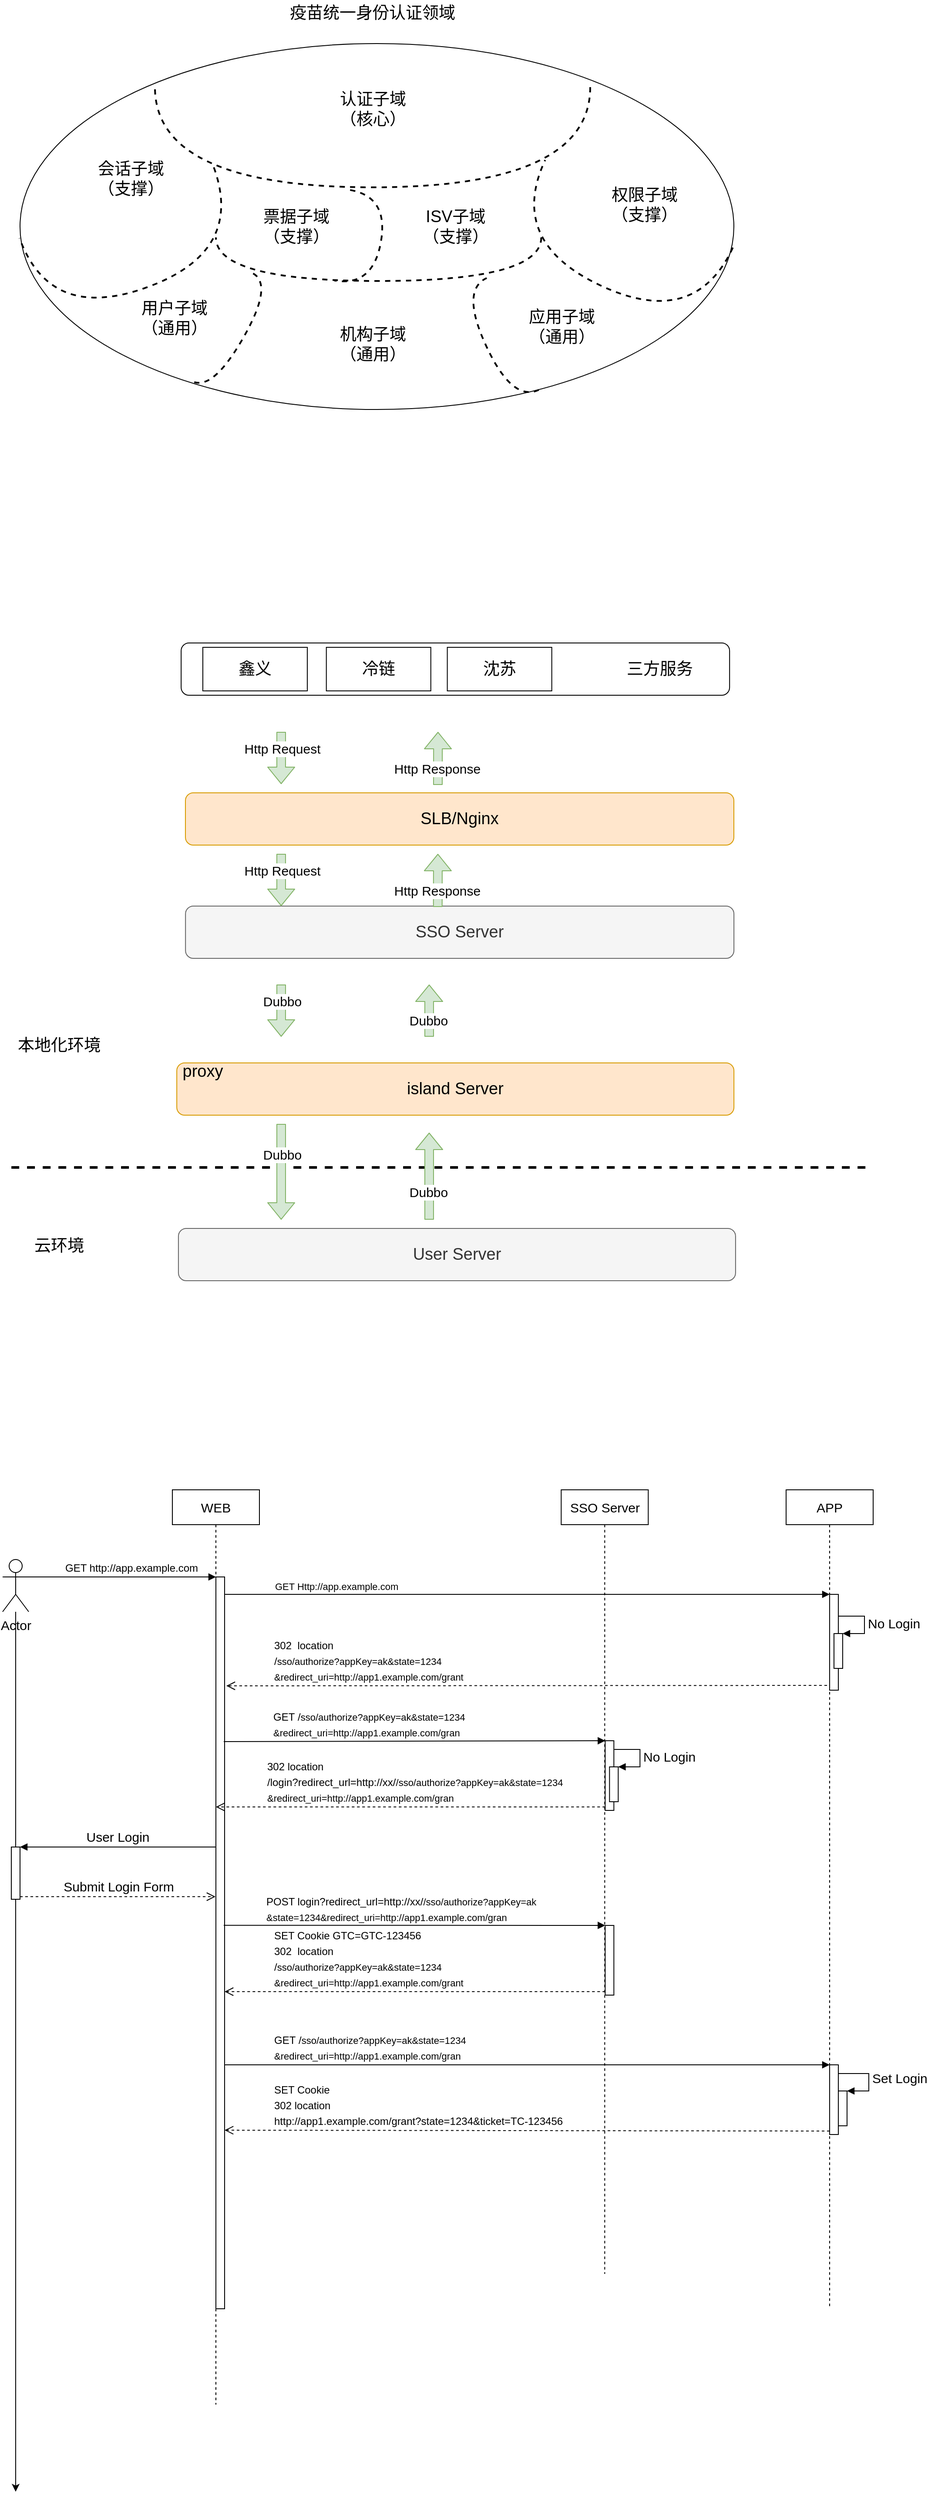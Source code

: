 <mxfile version="14.7.8" type="github">
  <diagram id="zZ86Mv5E7k6k_k5HMbXi" name="Page-1">
    <mxGraphModel dx="1426" dy="745" grid="1" gridSize="10" guides="1" tooltips="1" connect="1" arrows="1" fold="1" page="1" pageScale="1" pageWidth="1654" pageHeight="2336" math="0" shadow="0">
      <root>
        <mxCell id="0" />
        <mxCell id="1" parent="0" />
        <mxCell id="XgoeYixQGSKKeglVcJsI-1" value="" style="ellipse;whiteSpace=wrap;html=1;" vertex="1" parent="1">
          <mxGeometry x="310" y="420" width="820" height="420" as="geometry" />
        </mxCell>
        <mxCell id="XgoeYixQGSKKeglVcJsI-2" value="" style="shape=requiredInterface;html=1;verticalLabelPosition=bottom;dashed=1;strokeWidth=2;fillColor=none;fontColor=#FF3333;align=left;rotation=90;" vertex="1" parent="1">
          <mxGeometry x="657.5" y="277.5" width="115" height="500" as="geometry" />
        </mxCell>
        <mxCell id="XgoeYixQGSKKeglVcJsI-3" value="票据子域&lt;br&gt;（支撑）" style="text;html=1;strokeColor=none;fillColor=none;align=center;verticalAlign=middle;whiteSpace=wrap;rounded=0;fontSize=19;" vertex="1" parent="1">
          <mxGeometry x="580" y="615" width="95" height="30" as="geometry" />
        </mxCell>
        <mxCell id="XgoeYixQGSKKeglVcJsI-4" value="" style="shape=requiredInterface;html=1;verticalLabelPosition=bottom;dashed=1;strokeWidth=2;fillColor=none;fontColor=#FF3333;align=left;rotation=-20;direction=south;" vertex="1" parent="1">
          <mxGeometry x="319.92" y="599.57" width="237.5" height="103.13" as="geometry" />
        </mxCell>
        <mxCell id="XgoeYixQGSKKeglVcJsI-5" value="会话子域&lt;br&gt;（支撑）" style="text;html=1;strokeColor=none;fillColor=none;align=center;verticalAlign=middle;whiteSpace=wrap;rounded=0;fontSize=19;" vertex="1" parent="1">
          <mxGeometry x="390" y="560" width="95" height="30" as="geometry" />
        </mxCell>
        <mxCell id="XgoeYixQGSKKeglVcJsI-6" value="" style="shape=requiredInterface;html=1;verticalLabelPosition=bottom;dashed=1;strokeWidth=2;fillColor=none;fontColor=#FF3333;align=left;rotation=25;direction=south;" vertex="1" parent="1">
          <mxGeometry x="880.2" y="599.11" width="237.89" height="103.6" as="geometry" />
        </mxCell>
        <mxCell id="XgoeYixQGSKKeglVcJsI-7" value="权限子域&lt;br&gt;（支撑）" style="text;html=1;strokeColor=none;fillColor=none;align=center;verticalAlign=middle;whiteSpace=wrap;rounded=0;fontSize=19;" vertex="1" parent="1">
          <mxGeometry x="980" y="590" width="95" height="30" as="geometry" />
        </mxCell>
        <mxCell id="XgoeYixQGSKKeglVcJsI-9" value="" style="shape=requiredInterface;html=1;verticalLabelPosition=bottom;dashed=1;strokeWidth=2;fillColor=none;fontColor=#FF3333;align=left;rotation=90;" vertex="1" parent="1">
          <mxGeometry x="696.88" y="480.63" width="50" height="373.75" as="geometry" />
        </mxCell>
        <mxCell id="XgoeYixQGSKKeglVcJsI-10" value="ISV子域&lt;br&gt;（支撑）" style="text;html=1;strokeColor=none;fillColor=none;align=center;verticalAlign=middle;whiteSpace=wrap;rounded=0;fontSize=19;" vertex="1" parent="1">
          <mxGeometry x="762.5" y="615" width="95" height="30" as="geometry" />
        </mxCell>
        <mxCell id="XgoeYixQGSKKeglVcJsI-11" value="" style="shape=requiredInterface;html=1;verticalLabelPosition=bottom;dashed=1;strokeWidth=2;fillColor=none;fontColor=#FF3333;align=left;rotation=-60;direction=south;" vertex="1" parent="1">
          <mxGeometry x="482.88" y="738.64" width="142.19" height="27.11" as="geometry" />
        </mxCell>
        <mxCell id="XgoeYixQGSKKeglVcJsI-12" value="" style="shape=requiredInterface;html=1;verticalLabelPosition=bottom;dashed=1;strokeWidth=2;fillColor=none;fontColor=#FF3333;align=left;rotation=65;direction=south;" vertex="1" parent="1">
          <mxGeometry x="790" y="743.65" width="141.66" height="33.46" as="geometry" />
        </mxCell>
        <mxCell id="XgoeYixQGSKKeglVcJsI-13" value="用户子域&lt;br&gt;（通用）" style="text;html=1;strokeColor=none;fillColor=none;align=center;verticalAlign=middle;whiteSpace=wrap;rounded=0;fontSize=19;" vertex="1" parent="1">
          <mxGeometry x="440" y="720" width="95" height="30" as="geometry" />
        </mxCell>
        <mxCell id="XgoeYixQGSKKeglVcJsI-14" value="机构子域&lt;br&gt;（通用）" style="text;html=1;strokeColor=none;fillColor=none;align=center;verticalAlign=middle;whiteSpace=wrap;rounded=0;fontSize=19;" vertex="1" parent="1">
          <mxGeometry x="667.5" y="750" width="95" height="30" as="geometry" />
        </mxCell>
        <mxCell id="XgoeYixQGSKKeglVcJsI-15" value="应用子域&lt;br&gt;（通用）" style="text;html=1;strokeColor=none;fillColor=none;align=center;verticalAlign=middle;whiteSpace=wrap;rounded=0;fontSize=19;" vertex="1" parent="1">
          <mxGeometry x="885" y="730" width="95" height="30" as="geometry" />
        </mxCell>
        <mxCell id="XgoeYixQGSKKeglVcJsI-16" value="" style="shape=requiredInterface;html=1;verticalLabelPosition=bottom;dashed=1;strokeWidth=2;fillColor=none;fontColor=#FF3333;align=left;rotation=-80;direction=south;" vertex="1" parent="1">
          <mxGeometry x="649.56" y="621.27" width="105.39" height="45.2" as="geometry" />
        </mxCell>
        <mxCell id="XgoeYixQGSKKeglVcJsI-17" value="认证子域&lt;br&gt;（核心）" style="text;html=1;strokeColor=none;fillColor=none;align=center;verticalAlign=middle;whiteSpace=wrap;rounded=0;fontSize=19;" vertex="1" parent="1">
          <mxGeometry x="667.5" y="480" width="95" height="30" as="geometry" />
        </mxCell>
        <mxCell id="XgoeYixQGSKKeglVcJsI-18" value="疫苗统一身份认证领域" style="text;html=1;strokeColor=none;fillColor=none;align=center;verticalAlign=middle;whiteSpace=wrap;rounded=0;fontSize=19;" vertex="1" parent="1">
          <mxGeometry x="609.98" y="370" width="210.05" height="30" as="geometry" />
        </mxCell>
        <mxCell id="XgoeYixQGSKKeglVcJsI-19" value="SSO Server" style="rounded=1;whiteSpace=wrap;html=1;fontSize=19;strokeColor=#666666;fillColor=#f5f5f5;fontColor=#333333;" vertex="1" parent="1">
          <mxGeometry x="500.08" y="1410" width="630" height="60" as="geometry" />
        </mxCell>
        <mxCell id="XgoeYixQGSKKeglVcJsI-20" value="island Server" style="rounded=1;whiteSpace=wrap;html=1;fontSize=19;strokeColor=#d79b00;fillColor=#ffe6cc;" vertex="1" parent="1">
          <mxGeometry x="490.08" y="1590" width="640" height="60" as="geometry" />
        </mxCell>
        <mxCell id="XgoeYixQGSKKeglVcJsI-21" value="User Server" style="rounded=1;whiteSpace=wrap;html=1;fontSize=19;strokeColor=#666666;fillColor=#f5f5f5;fontColor=#333333;" vertex="1" parent="1">
          <mxGeometry x="491.96" y="1780" width="640" height="60" as="geometry" />
        </mxCell>
        <mxCell id="XgoeYixQGSKKeglVcJsI-22" value="" style="endArrow=none;dashed=1;html=1;fontSize=19;strokeWidth=3;" edge="1" parent="1">
          <mxGeometry width="50" height="50" relative="1" as="geometry">
            <mxPoint x="300.08" y="1710" as="sourcePoint" />
            <mxPoint x="1290.08" y="1710" as="targetPoint" />
          </mxGeometry>
        </mxCell>
        <mxCell id="XgoeYixQGSKKeglVcJsI-23" value="proxy" style="text;html=1;strokeColor=none;fillColor=none;align=center;verticalAlign=middle;whiteSpace=wrap;rounded=0;fontSize=19;" vertex="1" parent="1">
          <mxGeometry x="500.08" y="1590" width="40" height="20" as="geometry" />
        </mxCell>
        <mxCell id="XgoeYixQGSKKeglVcJsI-24" value="本地化环境" style="text;html=1;strokeColor=none;fillColor=none;align=center;verticalAlign=middle;whiteSpace=wrap;rounded=0;fontSize=19;" vertex="1" parent="1">
          <mxGeometry x="300.08" y="1560" width="110" height="20" as="geometry" />
        </mxCell>
        <mxCell id="XgoeYixQGSKKeglVcJsI-25" value="云环境" style="text;html=1;strokeColor=none;fillColor=none;align=center;verticalAlign=middle;whiteSpace=wrap;rounded=0;fontSize=19;" vertex="1" parent="1">
          <mxGeometry x="300" y="1790" width="110" height="20" as="geometry" />
        </mxCell>
        <mxCell id="XgoeYixQGSKKeglVcJsI-26" value="SLB/Nginx" style="rounded=1;whiteSpace=wrap;html=1;fontSize=19;strokeColor=#d79b00;fillColor=#ffe6cc;" vertex="1" parent="1">
          <mxGeometry x="500" y="1280" width="630" height="60" as="geometry" />
        </mxCell>
        <mxCell id="XgoeYixQGSKKeglVcJsI-32" value="" style="group" vertex="1" connectable="0" parent="1">
          <mxGeometry x="495.08" y="1108" width="630" height="60" as="geometry" />
        </mxCell>
        <mxCell id="XgoeYixQGSKKeglVcJsI-27" value="" style="rounded=1;whiteSpace=wrap;html=1;fontSize=19;strokeColor=#000000;" vertex="1" parent="XgoeYixQGSKKeglVcJsI-32">
          <mxGeometry width="630" height="60" as="geometry" />
        </mxCell>
        <mxCell id="XgoeYixQGSKKeglVcJsI-28" value="鑫义" style="rounded=0;whiteSpace=wrap;html=1;fontSize=19;strokeColor=#000000;" vertex="1" parent="XgoeYixQGSKKeglVcJsI-32">
          <mxGeometry x="24.92" y="5" width="120" height="50" as="geometry" />
        </mxCell>
        <mxCell id="XgoeYixQGSKKeglVcJsI-29" value="冷链" style="rounded=0;whiteSpace=wrap;html=1;fontSize=19;strokeColor=#000000;" vertex="1" parent="XgoeYixQGSKKeglVcJsI-32">
          <mxGeometry x="166.8" y="5" width="120" height="50" as="geometry" />
        </mxCell>
        <mxCell id="XgoeYixQGSKKeglVcJsI-30" value="沈苏" style="rounded=0;whiteSpace=wrap;html=1;fontSize=19;strokeColor=#000000;" vertex="1" parent="XgoeYixQGSKKeglVcJsI-32">
          <mxGeometry x="305.75" y="5" width="120" height="50" as="geometry" />
        </mxCell>
        <mxCell id="XgoeYixQGSKKeglVcJsI-31" value="三方服务" style="text;html=1;strokeColor=none;fillColor=none;align=center;verticalAlign=middle;whiteSpace=wrap;rounded=0;fontSize=19;" vertex="1" parent="XgoeYixQGSKKeglVcJsI-32">
          <mxGeometry x="494.92" y="20" width="110" height="20" as="geometry" />
        </mxCell>
        <mxCell id="XgoeYixQGSKKeglVcJsI-33" value="" style="shape=flexArrow;endArrow=classic;html=1;fontSize=19;fillColor=#d5e8d4;strokeColor=#82b366;" edge="1" parent="1">
          <mxGeometry width="50" height="50" relative="1" as="geometry">
            <mxPoint x="610" y="1210" as="sourcePoint" />
            <mxPoint x="609.98" y="1270" as="targetPoint" />
          </mxGeometry>
        </mxCell>
        <mxCell id="XgoeYixQGSKKeglVcJsI-34" value="Http Request" style="edgeLabel;html=1;align=center;verticalAlign=middle;resizable=0;points=[];fontSize=15;" vertex="1" connectable="0" parent="XgoeYixQGSKKeglVcJsI-33">
          <mxGeometry x="-0.36" y="1" relative="1" as="geometry">
            <mxPoint as="offset" />
          </mxGeometry>
        </mxCell>
        <mxCell id="XgoeYixQGSKKeglVcJsI-35" value="" style="shape=flexArrow;endArrow=classic;html=1;fontSize=19;fillColor=#d5e8d4;strokeColor=#82b366;" edge="1" parent="1">
          <mxGeometry width="50" height="50" relative="1" as="geometry">
            <mxPoint x="610" y="1350" as="sourcePoint" />
            <mxPoint x="609.98" y="1410" as="targetPoint" />
          </mxGeometry>
        </mxCell>
        <mxCell id="XgoeYixQGSKKeglVcJsI-36" value="Http Request" style="edgeLabel;html=1;align=center;verticalAlign=middle;resizable=0;points=[];fontSize=15;" vertex="1" connectable="0" parent="XgoeYixQGSKKeglVcJsI-35">
          <mxGeometry x="-0.36" y="1" relative="1" as="geometry">
            <mxPoint as="offset" />
          </mxGeometry>
        </mxCell>
        <mxCell id="XgoeYixQGSKKeglVcJsI-37" value="" style="shape=flexArrow;endArrow=classic;html=1;fontSize=19;fillColor=#d5e8d4;strokeColor=#82b366;" edge="1" parent="1">
          <mxGeometry width="50" height="50" relative="1" as="geometry">
            <mxPoint x="610" y="1500" as="sourcePoint" />
            <mxPoint x="609.98" y="1560" as="targetPoint" />
          </mxGeometry>
        </mxCell>
        <mxCell id="XgoeYixQGSKKeglVcJsI-38" value="Dubbo" style="edgeLabel;html=1;align=center;verticalAlign=middle;resizable=0;points=[];fontSize=15;" vertex="1" connectable="0" parent="XgoeYixQGSKKeglVcJsI-37">
          <mxGeometry x="-0.36" y="1" relative="1" as="geometry">
            <mxPoint as="offset" />
          </mxGeometry>
        </mxCell>
        <mxCell id="XgoeYixQGSKKeglVcJsI-39" value="" style="shape=flexArrow;endArrow=classic;html=1;fontSize=19;fillColor=#d5e8d4;strokeColor=#82b366;" edge="1" parent="1">
          <mxGeometry width="50" height="50" relative="1" as="geometry">
            <mxPoint x="610" y="1660" as="sourcePoint" />
            <mxPoint x="609.98" y="1770" as="targetPoint" />
          </mxGeometry>
        </mxCell>
        <mxCell id="XgoeYixQGSKKeglVcJsI-40" value="Dubbo" style="edgeLabel;html=1;align=center;verticalAlign=middle;resizable=0;points=[];fontSize=15;" vertex="1" connectable="0" parent="XgoeYixQGSKKeglVcJsI-39">
          <mxGeometry x="-0.36" y="1" relative="1" as="geometry">
            <mxPoint as="offset" />
          </mxGeometry>
        </mxCell>
        <mxCell id="XgoeYixQGSKKeglVcJsI-41" value="" style="shape=flexArrow;endArrow=classic;html=1;fontSize=19;fillColor=#d5e8d4;strokeColor=#82b366;" edge="1" parent="1">
          <mxGeometry width="50" height="50" relative="1" as="geometry">
            <mxPoint x="780" y="1770" as="sourcePoint" />
            <mxPoint x="780" y="1670" as="targetPoint" />
          </mxGeometry>
        </mxCell>
        <mxCell id="XgoeYixQGSKKeglVcJsI-42" value="Dubbo" style="edgeLabel;html=1;align=center;verticalAlign=middle;resizable=0;points=[];fontSize=15;" vertex="1" connectable="0" parent="XgoeYixQGSKKeglVcJsI-41">
          <mxGeometry x="-0.36" y="1" relative="1" as="geometry">
            <mxPoint as="offset" />
          </mxGeometry>
        </mxCell>
        <mxCell id="XgoeYixQGSKKeglVcJsI-43" value="" style="shape=flexArrow;endArrow=classic;html=1;fontSize=19;fillColor=#d5e8d4;strokeColor=#82b366;" edge="1" parent="1">
          <mxGeometry width="50" height="50" relative="1" as="geometry">
            <mxPoint x="780" y="1560" as="sourcePoint" />
            <mxPoint x="780" y="1500" as="targetPoint" />
          </mxGeometry>
        </mxCell>
        <mxCell id="XgoeYixQGSKKeglVcJsI-44" value="Dubbo" style="edgeLabel;html=1;align=center;verticalAlign=middle;resizable=0;points=[];fontSize=15;" vertex="1" connectable="0" parent="XgoeYixQGSKKeglVcJsI-43">
          <mxGeometry x="-0.36" y="1" relative="1" as="geometry">
            <mxPoint as="offset" />
          </mxGeometry>
        </mxCell>
        <mxCell id="XgoeYixQGSKKeglVcJsI-45" value="" style="shape=flexArrow;endArrow=classic;html=1;fontSize=19;fillColor=#d5e8d4;strokeColor=#82b366;exitX=0.46;exitY=0.017;exitDx=0;exitDy=0;exitPerimeter=0;" edge="1" parent="1" source="XgoeYixQGSKKeglVcJsI-19">
          <mxGeometry width="50" height="50" relative="1" as="geometry">
            <mxPoint x="810" y="1400" as="sourcePoint" />
            <mxPoint x="790" y="1350" as="targetPoint" />
          </mxGeometry>
        </mxCell>
        <mxCell id="XgoeYixQGSKKeglVcJsI-46" value="Http Response" style="edgeLabel;html=1;align=center;verticalAlign=middle;resizable=0;points=[];fontSize=15;" vertex="1" connectable="0" parent="XgoeYixQGSKKeglVcJsI-45">
          <mxGeometry x="-0.36" y="1" relative="1" as="geometry">
            <mxPoint as="offset" />
          </mxGeometry>
        </mxCell>
        <mxCell id="XgoeYixQGSKKeglVcJsI-47" value="" style="shape=flexArrow;endArrow=classic;html=1;fontSize=19;fillColor=#d5e8d4;strokeColor=#82b366;exitX=0.46;exitY=0.017;exitDx=0;exitDy=0;exitPerimeter=0;" edge="1" parent="1">
          <mxGeometry width="50" height="50" relative="1" as="geometry">
            <mxPoint x="790.0" y="1271.02" as="sourcePoint" />
            <mxPoint x="790.12" y="1210" as="targetPoint" />
          </mxGeometry>
        </mxCell>
        <mxCell id="XgoeYixQGSKKeglVcJsI-48" value="Http Response" style="edgeLabel;html=1;align=center;verticalAlign=middle;resizable=0;points=[];fontSize=15;" vertex="1" connectable="0" parent="XgoeYixQGSKKeglVcJsI-47">
          <mxGeometry x="-0.36" y="1" relative="1" as="geometry">
            <mxPoint as="offset" />
          </mxGeometry>
        </mxCell>
        <mxCell id="XgoeYixQGSKKeglVcJsI-49" value="WEB" style="shape=umlLifeline;perimeter=lifelinePerimeter;whiteSpace=wrap;html=1;container=1;collapsible=0;recursiveResize=0;outlineConnect=0;fontSize=15;strokeColor=#000000;" vertex="1" parent="1">
          <mxGeometry x="485" y="2080" width="100" height="1050" as="geometry" />
        </mxCell>
        <mxCell id="XgoeYixQGSKKeglVcJsI-53" value="" style="html=1;points=[];perimeter=orthogonalPerimeter;fontSize=15;strokeColor=#000000;" vertex="1" parent="XgoeYixQGSKKeglVcJsI-49">
          <mxGeometry x="50" y="100" width="10" height="840" as="geometry" />
        </mxCell>
        <mxCell id="XgoeYixQGSKKeglVcJsI-50" value="SSO Server" style="shape=umlLifeline;perimeter=lifelinePerimeter;whiteSpace=wrap;html=1;container=1;collapsible=0;recursiveResize=0;outlineConnect=0;fontSize=15;strokeColor=#000000;" vertex="1" parent="1">
          <mxGeometry x="931.66" y="2080" width="100" height="900" as="geometry" />
        </mxCell>
        <mxCell id="XgoeYixQGSKKeglVcJsI-62" value="" style="html=1;points=[];perimeter=orthogonalPerimeter;fontSize=15;strokeColor=#000000;align=left;" vertex="1" parent="XgoeYixQGSKKeglVcJsI-50">
          <mxGeometry x="50.5" y="288" width="10" height="80" as="geometry" />
        </mxCell>
        <mxCell id="XgoeYixQGSKKeglVcJsI-65" value="" style="html=1;points=[];perimeter=orthogonalPerimeter;fontSize=15;strokeColor=#000000;align=left;" vertex="1" parent="XgoeYixQGSKKeglVcJsI-50">
          <mxGeometry x="55.5" y="318" width="10" height="40" as="geometry" />
        </mxCell>
        <mxCell id="XgoeYixQGSKKeglVcJsI-66" value="No Login" style="edgeStyle=orthogonalEdgeStyle;html=1;align=left;spacingLeft=2;endArrow=block;rounded=0;entryX=1;entryY=0;fontSize=15;strokeWidth=1;" edge="1" target="XgoeYixQGSKKeglVcJsI-65" parent="XgoeYixQGSKKeglVcJsI-50">
          <mxGeometry relative="1" as="geometry">
            <mxPoint x="60.5" y="298" as="sourcePoint" />
            <Array as="points">
              <mxPoint x="90.5" y="298" />
            </Array>
          </mxGeometry>
        </mxCell>
        <mxCell id="XgoeYixQGSKKeglVcJsI-70" value="" style="html=1;points=[];perimeter=orthogonalPerimeter;fontSize=15;strokeColor=#000000;align=left;" vertex="1" parent="XgoeYixQGSKKeglVcJsI-50">
          <mxGeometry x="50.5" y="500" width="10" height="80" as="geometry" />
        </mxCell>
        <mxCell id="XgoeYixQGSKKeglVcJsI-51" value="APP" style="shape=umlLifeline;perimeter=lifelinePerimeter;whiteSpace=wrap;html=1;container=1;collapsible=0;recursiveResize=0;outlineConnect=0;fontSize=15;strokeColor=#000000;" vertex="1" parent="1">
          <mxGeometry x="1190" y="2080" width="100" height="940" as="geometry" />
        </mxCell>
        <mxCell id="XgoeYixQGSKKeglVcJsI-56" value="" style="html=1;points=[];perimeter=orthogonalPerimeter;fontSize=15;strokeColor=#000000;" vertex="1" parent="XgoeYixQGSKKeglVcJsI-51">
          <mxGeometry x="50" y="120" width="10" height="110" as="geometry" />
        </mxCell>
        <mxCell id="XgoeYixQGSKKeglVcJsI-58" value="&lt;span style=&quot;font-size: 12px&quot;&gt;302&amp;nbsp; location &lt;br&gt;/&lt;/span&gt;&lt;span style=&quot;font-size: 11px&quot;&gt;sso/authorize?appKey=ak&amp;amp;state=1234&lt;/span&gt;&lt;br style=&quot;font-size: 11px&quot;&gt;&lt;span style=&quot;font-size: 11px&quot;&gt;&amp;amp;redirect_uri=http://app1.example.com/grant&lt;/span&gt;" style="html=1;verticalAlign=bottom;endArrow=open;dashed=1;endSize=8;exitX=0;exitY=0.95;fontSize=15;strokeWidth=1;align=left;" edge="1" parent="XgoeYixQGSKKeglVcJsI-51">
          <mxGeometry x="0.846" relative="1" as="geometry">
            <mxPoint x="-643" y="225" as="targetPoint" />
            <mxPoint x="47" y="224.5" as="sourcePoint" />
            <mxPoint as="offset" />
          </mxGeometry>
        </mxCell>
        <mxCell id="XgoeYixQGSKKeglVcJsI-60" value="" style="html=1;points=[];perimeter=orthogonalPerimeter;fontSize=15;strokeColor=#000000;align=left;" vertex="1" parent="XgoeYixQGSKKeglVcJsI-51">
          <mxGeometry x="55" y="165" width="10" height="40" as="geometry" />
        </mxCell>
        <mxCell id="XgoeYixQGSKKeglVcJsI-61" value="No Login" style="edgeStyle=orthogonalEdgeStyle;html=1;align=left;spacingLeft=2;endArrow=block;rounded=0;entryX=1;entryY=0;fontSize=15;strokeWidth=1;" edge="1" target="XgoeYixQGSKKeglVcJsI-60" parent="XgoeYixQGSKKeglVcJsI-51">
          <mxGeometry relative="1" as="geometry">
            <mxPoint x="60" y="145" as="sourcePoint" />
            <Array as="points">
              <mxPoint x="90" y="145" />
            </Array>
          </mxGeometry>
        </mxCell>
        <mxCell id="XgoeYixQGSKKeglVcJsI-76" value="" style="html=1;points=[];perimeter=orthogonalPerimeter;fontSize=15;strokeColor=#000000;align=left;" vertex="1" parent="XgoeYixQGSKKeglVcJsI-51">
          <mxGeometry x="60" y="690" width="10" height="40" as="geometry" />
        </mxCell>
        <mxCell id="XgoeYixQGSKKeglVcJsI-78" style="edgeStyle=orthogonalEdgeStyle;rounded=0;orthogonalLoop=1;jettySize=auto;html=1;fontSize=15;strokeWidth=1;startArrow=none;" edge="1" parent="1" source="XgoeYixQGSKKeglVcJsI-79">
          <mxGeometry relative="1" as="geometry">
            <mxPoint x="305" y="3230" as="targetPoint" />
          </mxGeometry>
        </mxCell>
        <mxCell id="XgoeYixQGSKKeglVcJsI-52" value="Actor" style="shape=umlActor;verticalLabelPosition=bottom;verticalAlign=top;html=1;fontSize=15;strokeColor=#000000;" vertex="1" parent="1">
          <mxGeometry x="290" y="2160" width="30" height="60" as="geometry" />
        </mxCell>
        <mxCell id="XgoeYixQGSKKeglVcJsI-54" value="&lt;font style=&quot;font-size: 12px&quot;&gt;GET http://app.example.com&lt;/font&gt;" style="html=1;verticalAlign=bottom;endArrow=block;entryX=0;entryY=0;fontSize=15;strokeWidth=1;exitX=1;exitY=0.333;exitDx=0;exitDy=0;exitPerimeter=0;align=left;" edge="1" target="XgoeYixQGSKKeglVcJsI-53" parent="1" source="XgoeYixQGSKKeglVcJsI-52">
          <mxGeometry x="-0.628" relative="1" as="geometry">
            <mxPoint x="470" y="2180" as="sourcePoint" />
            <mxPoint as="offset" />
          </mxGeometry>
        </mxCell>
        <mxCell id="XgoeYixQGSKKeglVcJsI-57" value="" style="html=1;verticalAlign=bottom;endArrow=block;entryX=0;entryY=0;fontSize=15;strokeWidth=1;" edge="1" parent="1" source="XgoeYixQGSKKeglVcJsI-53">
          <mxGeometry relative="1" as="geometry">
            <mxPoint x="550" y="2200" as="sourcePoint" />
            <mxPoint x="1240" y="2200" as="targetPoint" />
          </mxGeometry>
        </mxCell>
        <mxCell id="XgoeYixQGSKKeglVcJsI-59" value="&lt;font style=&quot;font-size: 11px&quot;&gt;GET Http://app.example.com&lt;/font&gt;" style="edgeLabel;html=1;align=left;verticalAlign=middle;resizable=0;points=[];fontSize=15;" vertex="1" connectable="0" parent="XgoeYixQGSKKeglVcJsI-57">
          <mxGeometry x="-0.101" y="3" relative="1" as="geometry">
            <mxPoint x="-257" y="-8" as="offset" />
          </mxGeometry>
        </mxCell>
        <mxCell id="XgoeYixQGSKKeglVcJsI-64" value="&lt;font style=&quot;font-size: 12px&quot;&gt;302 location&lt;br style=&quot;font-size: 11px&quot;&gt;/login?redirect_url=http://xx/&lt;span style=&quot;font-size: 11px&quot;&gt;/&lt;/span&gt;&lt;span style=&quot;font-size: 11px&quot;&gt;sso/authorize?appKey=ak&amp;amp;state=1234&lt;/span&gt;&lt;br style=&quot;font-size: 11px&quot;&gt;&lt;span style=&quot;font-size: 11px&quot;&gt;&amp;amp;redirect_uri=http://app1.example.com/gran&lt;/span&gt;&lt;/font&gt;" style="html=1;verticalAlign=bottom;endArrow=open;dashed=1;endSize=8;exitX=0;exitY=0.95;fontSize=15;strokeWidth=1;align=left;" edge="1" source="XgoeYixQGSKKeglVcJsI-62" parent="1" target="XgoeYixQGSKKeglVcJsI-49">
          <mxGeometry x="0.744" relative="1" as="geometry">
            <mxPoint x="544" y="2442" as="targetPoint" />
            <mxPoint as="offset" />
          </mxGeometry>
        </mxCell>
        <mxCell id="XgoeYixQGSKKeglVcJsI-63" value="&lt;font style=&quot;font-size: 12px&quot;&gt;GET&amp;nbsp;&lt;/font&gt;&lt;span style=&quot;font-size: 12px&quot;&gt;/&lt;/span&gt;&lt;span style=&quot;font-size: 11px&quot;&gt;sso/authorize?appKey=ak&amp;amp;state=1234&lt;/span&gt;&lt;br style=&quot;font-size: 11px&quot;&gt;&lt;span style=&quot;font-size: 11px&quot;&gt;&amp;amp;redirect_uri=http://app1.example.com/gran&lt;/span&gt;" style="html=1;verticalAlign=bottom;endArrow=block;entryX=0;entryY=0;fontSize=15;strokeWidth=1;align=left;exitX=0.9;exitY=0.225;exitDx=0;exitDy=0;exitPerimeter=0;" edge="1" target="XgoeYixQGSKKeglVcJsI-62" parent="1" source="XgoeYixQGSKKeglVcJsI-53">
          <mxGeometry x="-0.748" relative="1" as="geometry">
            <mxPoint x="624.16" y="2368" as="sourcePoint" />
            <mxPoint as="offset" />
          </mxGeometry>
        </mxCell>
        <mxCell id="XgoeYixQGSKKeglVcJsI-71" value="&lt;span style=&quot;font-size: 12px&quot;&gt;POST login?redirect_url=http://xx/&lt;/span&gt;&lt;span style=&quot;font-size: 11px&quot;&gt;/&lt;/span&gt;&lt;span style=&quot;font-size: 11px&quot;&gt;sso/authorize?appKey=ak&lt;br&gt;&amp;amp;state=1234&lt;/span&gt;&lt;span style=&quot;font-size: 11px&quot;&gt;&amp;amp;redirect_uri=http://app1.example.com/gran&lt;/span&gt;" style="html=1;verticalAlign=bottom;endArrow=block;entryX=0;entryY=0;fontSize=15;strokeWidth=1;align=left;exitX=0.9;exitY=0.476;exitDx=0;exitDy=0;exitPerimeter=0;" edge="1" target="XgoeYixQGSKKeglVcJsI-70" parent="1" source="XgoeYixQGSKKeglVcJsI-53">
          <mxGeometry x="-0.784" y="-1" relative="1" as="geometry">
            <mxPoint x="550" y="2580" as="sourcePoint" />
            <mxPoint as="offset" />
          </mxGeometry>
        </mxCell>
        <mxCell id="XgoeYixQGSKKeglVcJsI-72" value="&lt;span style=&quot;font-size: 12px&quot;&gt;SET Cookie GTC=GTC-123456&lt;br&gt;302&amp;nbsp; location&amp;nbsp;&lt;br&gt;/&lt;/span&gt;&lt;span style=&quot;font-size: 11px&quot;&gt;sso/authorize?appKey=ak&amp;amp;state=1234&lt;/span&gt;&lt;br style=&quot;font-size: 11px&quot;&gt;&lt;span style=&quot;font-size: 11px&quot;&gt;&amp;amp;redirect_uri=http://app1.example.com/grant&lt;/span&gt;" style="html=1;verticalAlign=bottom;endArrow=open;dashed=1;endSize=8;exitX=0;exitY=0.95;fontSize=15;strokeWidth=1;align=left;" edge="1" source="XgoeYixQGSKKeglVcJsI-70" parent="1" target="XgoeYixQGSKKeglVcJsI-53">
          <mxGeometry x="0.747" relative="1" as="geometry">
            <mxPoint x="910" y="2576" as="targetPoint" />
            <mxPoint as="offset" />
          </mxGeometry>
        </mxCell>
        <mxCell id="XgoeYixQGSKKeglVcJsI-74" value="&lt;font style=&quot;font-size: 12px&quot;&gt;GET&amp;nbsp;&lt;/font&gt;&lt;span style=&quot;font-size: 12px&quot;&gt;/&lt;/span&gt;&lt;span style=&quot;font-size: 11px&quot;&gt;sso/authorize?appKey=ak&amp;amp;state=1234&lt;/span&gt;&lt;br style=&quot;font-size: 11px&quot;&gt;&lt;span style=&quot;font-size: 11px&quot;&gt;&amp;amp;redirect_uri=http://app1.example.com/gran&lt;/span&gt;" style="html=1;verticalAlign=bottom;endArrow=block;entryX=0;entryY=0;fontSize=15;strokeWidth=1;align=left;" edge="1" target="XgoeYixQGSKKeglVcJsI-73" parent="1" source="XgoeYixQGSKKeglVcJsI-53">
          <mxGeometry x="-0.842" relative="1" as="geometry">
            <mxPoint x="550" y="2640" as="sourcePoint" />
            <mxPoint as="offset" />
          </mxGeometry>
        </mxCell>
        <mxCell id="XgoeYixQGSKKeglVcJsI-75" value="&lt;font style=&quot;font-size: 12px&quot;&gt;SET Cookie&lt;br&gt;302 location&lt;br&gt;&lt;span&gt;http://app1.example.com/grant?state=1234&amp;amp;ticket=TC-123456&lt;/span&gt;&lt;/font&gt;" style="html=1;verticalAlign=bottom;endArrow=open;dashed=1;endSize=8;exitX=0;exitY=0.95;fontSize=15;strokeWidth=1;entryX=1;entryY=0.756;entryDx=0;entryDy=0;entryPerimeter=0;align=left;" edge="1" source="XgoeYixQGSKKeglVcJsI-73" parent="1" target="XgoeYixQGSKKeglVcJsI-53">
          <mxGeometry x="0.842" relative="1" as="geometry">
            <mxPoint x="544" y="2713" as="targetPoint" />
            <mxPoint as="offset" />
          </mxGeometry>
        </mxCell>
        <mxCell id="XgoeYixQGSKKeglVcJsI-73" value="" style="html=1;points=[];perimeter=orthogonalPerimeter;fontSize=15;strokeColor=#000000;align=left;" vertex="1" parent="1">
          <mxGeometry x="1240" y="2740" width="10" height="80" as="geometry" />
        </mxCell>
        <mxCell id="XgoeYixQGSKKeglVcJsI-80" value="User Login" style="html=1;verticalAlign=bottom;endArrow=block;entryX=1;entryY=0;fontSize=15;strokeWidth=1;" edge="1" target="XgoeYixQGSKKeglVcJsI-79" parent="1" source="XgoeYixQGSKKeglVcJsI-49">
          <mxGeometry relative="1" as="geometry">
            <mxPoint x="380" y="2490" as="sourcePoint" />
          </mxGeometry>
        </mxCell>
        <mxCell id="XgoeYixQGSKKeglVcJsI-81" value="Submit Login Form" style="html=1;verticalAlign=bottom;endArrow=open;dashed=1;endSize=8;exitX=1;exitY=0.95;fontSize=15;strokeWidth=1;" edge="1" source="XgoeYixQGSKKeglVcJsI-79" parent="1" target="XgoeYixQGSKKeglVcJsI-49">
          <mxGeometry relative="1" as="geometry">
            <mxPoint x="380" y="2547" as="targetPoint" />
          </mxGeometry>
        </mxCell>
        <mxCell id="XgoeYixQGSKKeglVcJsI-79" value="" style="html=1;points=[];perimeter=orthogonalPerimeter;fontSize=15;strokeColor=#000000;align=left;" vertex="1" parent="1">
          <mxGeometry x="300" y="2490" width="10" height="60" as="geometry" />
        </mxCell>
        <mxCell id="XgoeYixQGSKKeglVcJsI-82" value="" style="edgeStyle=orthogonalEdgeStyle;rounded=0;orthogonalLoop=1;jettySize=auto;html=1;fontSize=15;strokeWidth=1;endArrow=none;" edge="1" parent="1" source="XgoeYixQGSKKeglVcJsI-52" target="XgoeYixQGSKKeglVcJsI-79">
          <mxGeometry relative="1" as="geometry">
            <mxPoint x="305" y="3230" as="targetPoint" />
            <mxPoint x="305" y="2220" as="sourcePoint" />
          </mxGeometry>
        </mxCell>
        <mxCell id="XgoeYixQGSKKeglVcJsI-77" value="Set Login" style="edgeStyle=orthogonalEdgeStyle;html=1;align=left;spacingLeft=2;endArrow=block;rounded=0;entryX=1;entryY=0;fontSize=15;strokeWidth=1;" edge="1" target="XgoeYixQGSKKeglVcJsI-76" parent="1" source="XgoeYixQGSKKeglVcJsI-73">
          <mxGeometry relative="1" as="geometry">
            <mxPoint x="1255" y="2750" as="sourcePoint" />
            <Array as="points">
              <mxPoint x="1285" y="2750" />
              <mxPoint x="1285" y="2770" />
            </Array>
          </mxGeometry>
        </mxCell>
      </root>
    </mxGraphModel>
  </diagram>
</mxfile>
